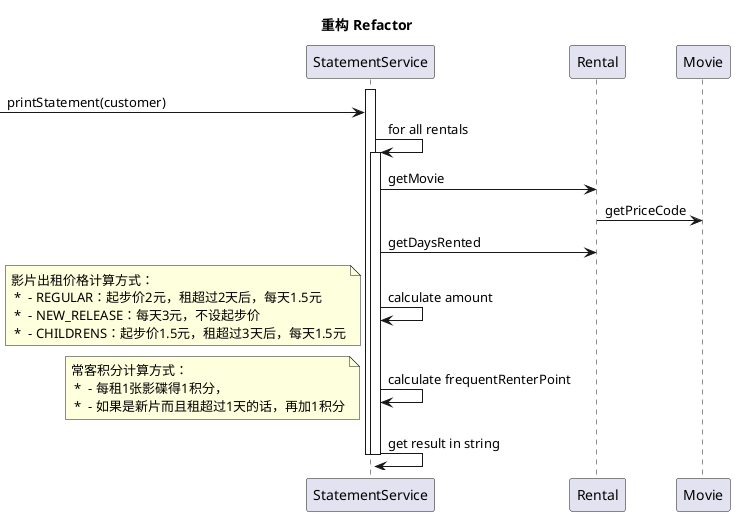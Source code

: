 @startuml

title 重构 Refactor


activate StatementService

[-> StatementService : printStatement(customer)


StatementService -> StatementService: for all rentals
activate StatementService

StatementService -> Rental: getMovie
Rental -> Movie: getPriceCode
StatementService -> Rental: getDaysRented

StatementService -> StatementService: calculate amount
note left
影片出租价格计算方式：
 *  - REGULAR：起步价2元，租超过2天后，每天1.5元
 *  - NEW_RELEASE：每天3元，不设起步价
 *  - CHILDRENS：起步价1.5元，租超过3天后，每天1.5元
end note


StatementService -> StatementService: calculate frequentRenterPoint
note left
常客积分计算方式：
 *  - 每租1张影碟得1积分，
 *  - 如果是新片而且租超过1天的话，再加1积分
end note

StatementService -> StatementService: get result in string

deactivate StatementService

deactivate StatementService

@enduml
